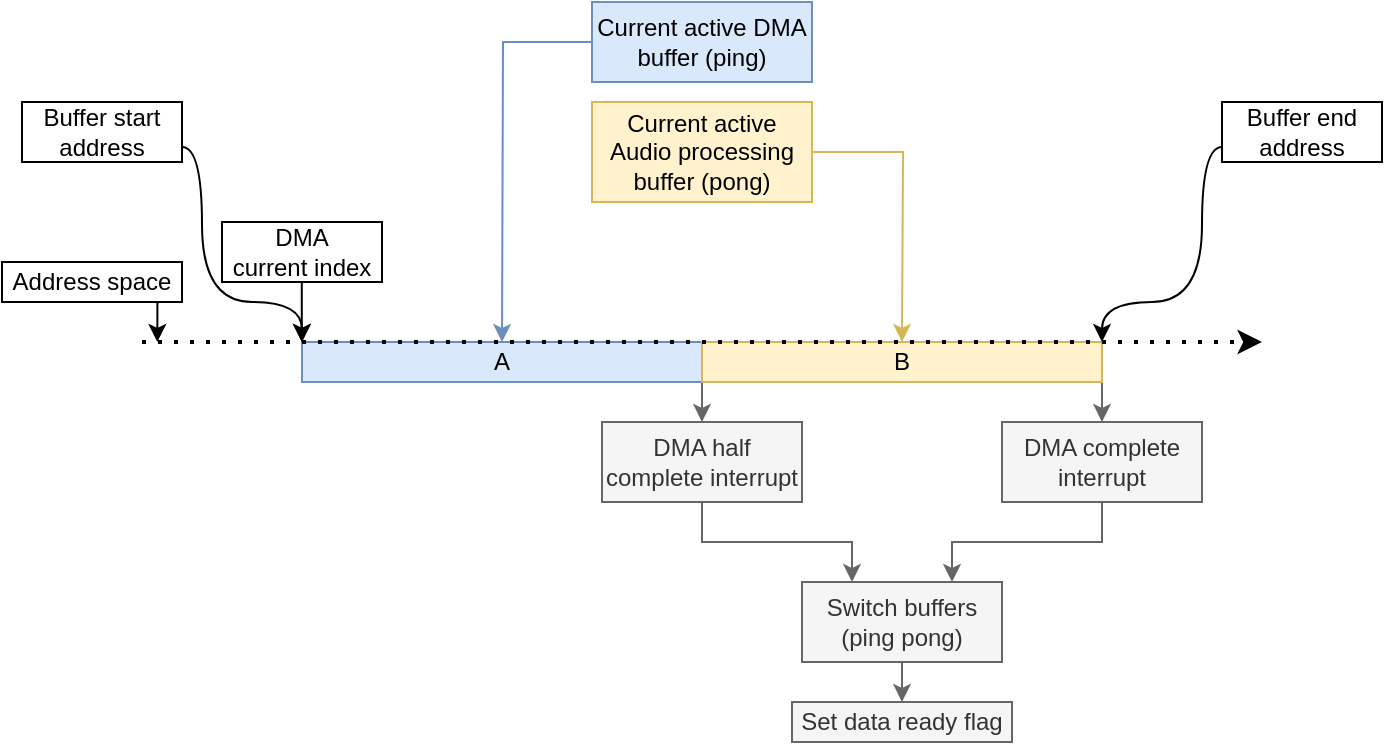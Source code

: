 <mxfile version="27.0.9">
  <diagram name="Seite-1" id="RbFRghcqbMyYufJ2pFS2">
    <mxGraphModel dx="689" dy="373" grid="1" gridSize="10" guides="1" tooltips="1" connect="1" arrows="1" fold="1" page="1" pageScale="1" pageWidth="827" pageHeight="1169" math="0" shadow="0">
      <root>
        <mxCell id="0" />
        <mxCell id="1" parent="0" />
        <mxCell id="Qk3QkM6t1ZJvP8YqAWVl-40" style="edgeStyle=orthogonalEdgeStyle;rounded=0;orthogonalLoop=1;jettySize=auto;html=1;exitX=0;exitY=0.5;exitDx=0;exitDy=0;fillColor=#dae8fc;strokeColor=#6c8ebf;" edge="1" parent="1" source="Qk3QkM6t1ZJvP8YqAWVl-17">
          <mxGeometry relative="1" as="geometry">
            <mxPoint x="300" y="200" as="targetPoint" />
          </mxGeometry>
        </mxCell>
        <mxCell id="Qk3QkM6t1ZJvP8YqAWVl-22" style="edgeStyle=orthogonalEdgeStyle;rounded=0;orthogonalLoop=1;jettySize=auto;html=1;exitX=1;exitY=1;exitDx=0;exitDy=0;entryX=0.5;entryY=0;entryDx=0;entryDy=0;fillColor=#f5f5f5;strokeColor=#666666;" edge="1" parent="1" source="Qk3QkM6t1ZJvP8YqAWVl-1" target="Qk3QkM6t1ZJvP8YqAWVl-21">
          <mxGeometry relative="1" as="geometry" />
        </mxCell>
        <mxCell id="Qk3QkM6t1ZJvP8YqAWVl-1" value="A" style="rounded=0;whiteSpace=wrap;html=1;fillColor=#dae8fc;strokeColor=#6c8ebf;" vertex="1" parent="1">
          <mxGeometry x="200" y="200" width="200" height="20" as="geometry" />
        </mxCell>
        <mxCell id="Qk3QkM6t1ZJvP8YqAWVl-32" style="edgeStyle=orthogonalEdgeStyle;rounded=0;orthogonalLoop=1;jettySize=auto;html=1;exitX=1;exitY=1;exitDx=0;exitDy=0;entryX=0.5;entryY=0;entryDx=0;entryDy=0;fillColor=#f5f5f5;strokeColor=#666666;" edge="1" parent="1" source="Qk3QkM6t1ZJvP8YqAWVl-2" target="Qk3QkM6t1ZJvP8YqAWVl-28">
          <mxGeometry relative="1" as="geometry" />
        </mxCell>
        <mxCell id="Qk3QkM6t1ZJvP8YqAWVl-2" value="B" style="rounded=0;whiteSpace=wrap;html=1;fillColor=#fff2cc;strokeColor=#d6b656;" vertex="1" parent="1">
          <mxGeometry x="400" y="200" width="200" height="20" as="geometry" />
        </mxCell>
        <mxCell id="Qk3QkM6t1ZJvP8YqAWVl-7" value="" style="group" vertex="1" connectable="0" parent="1">
          <mxGeometry x="160" y="140" width="80" height="60" as="geometry" />
        </mxCell>
        <mxCell id="Qk3QkM6t1ZJvP8YqAWVl-3" value="" style="endArrow=classic;html=1;rounded=0;" edge="1" parent="Qk3QkM6t1ZJvP8YqAWVl-7">
          <mxGeometry width="50" height="50" relative="1" as="geometry">
            <mxPoint x="39.89" y="30" as="sourcePoint" />
            <mxPoint x="39.89" y="60" as="targetPoint" />
          </mxGeometry>
        </mxCell>
        <mxCell id="Qk3QkM6t1ZJvP8YqAWVl-6" value="&lt;div&gt;DMA&lt;/div&gt;&lt;div&gt;current index&lt;/div&gt;" style="rounded=0;whiteSpace=wrap;html=1;" vertex="1" parent="Qk3QkM6t1ZJvP8YqAWVl-7">
          <mxGeometry width="80" height="30" as="geometry" />
        </mxCell>
        <mxCell id="Qk3QkM6t1ZJvP8YqAWVl-30" style="edgeStyle=orthogonalEdgeStyle;rounded=0;orthogonalLoop=1;jettySize=auto;html=1;exitX=1;exitY=0.75;exitDx=0;exitDy=0;curved=1;" edge="1" parent="1" source="Qk3QkM6t1ZJvP8YqAWVl-8">
          <mxGeometry relative="1" as="geometry">
            <mxPoint x="200" y="200" as="targetPoint" />
            <Array as="points">
              <mxPoint x="150" y="102" />
              <mxPoint x="150" y="180" />
              <mxPoint x="200" y="180" />
            </Array>
          </mxGeometry>
        </mxCell>
        <mxCell id="Qk3QkM6t1ZJvP8YqAWVl-8" value="Buffer start address" style="rounded=0;whiteSpace=wrap;html=1;" vertex="1" parent="1">
          <mxGeometry x="60" y="80" width="80" height="30" as="geometry" />
        </mxCell>
        <mxCell id="Qk3QkM6t1ZJvP8YqAWVl-31" style="edgeStyle=orthogonalEdgeStyle;rounded=0;orthogonalLoop=1;jettySize=auto;html=1;exitX=0;exitY=0.75;exitDx=0;exitDy=0;curved=1;" edge="1" parent="1" source="Qk3QkM6t1ZJvP8YqAWVl-9">
          <mxGeometry relative="1" as="geometry">
            <mxPoint x="600" y="200" as="targetPoint" />
            <Array as="points">
              <mxPoint x="650" y="102" />
              <mxPoint x="650" y="180" />
              <mxPoint x="600" y="180" />
            </Array>
          </mxGeometry>
        </mxCell>
        <mxCell id="Qk3QkM6t1ZJvP8YqAWVl-9" value="Buffer end address" style="rounded=0;whiteSpace=wrap;html=1;" vertex="1" parent="1">
          <mxGeometry x="660" y="80" width="80" height="30" as="geometry" />
        </mxCell>
        <mxCell id="Qk3QkM6t1ZJvP8YqAWVl-10" value="" style="endArrow=classic;dashed=1;html=1;dashPattern=1 3;strokeWidth=2;rounded=0;endFill=1;" edge="1" parent="1">
          <mxGeometry width="50" height="50" relative="1" as="geometry">
            <mxPoint x="120" y="200" as="sourcePoint" />
            <mxPoint x="680" y="200" as="targetPoint" />
          </mxGeometry>
        </mxCell>
        <mxCell id="Qk3QkM6t1ZJvP8YqAWVl-12" style="edgeStyle=orthogonalEdgeStyle;rounded=0;orthogonalLoop=1;jettySize=auto;html=1;exitX=0.75;exitY=1;exitDx=0;exitDy=0;" edge="1" parent="1" source="Qk3QkM6t1ZJvP8YqAWVl-11">
          <mxGeometry relative="1" as="geometry">
            <mxPoint x="127.667" y="200" as="targetPoint" />
          </mxGeometry>
        </mxCell>
        <mxCell id="Qk3QkM6t1ZJvP8YqAWVl-11" value="Address space" style="rounded=0;whiteSpace=wrap;html=1;" vertex="1" parent="1">
          <mxGeometry x="50" y="160" width="90" height="20" as="geometry" />
        </mxCell>
        <mxCell id="Qk3QkM6t1ZJvP8YqAWVl-17" value="&lt;div&gt;Current active DMA&lt;/div&gt;&lt;div&gt;buffer (ping)&lt;/div&gt;" style="rounded=0;whiteSpace=wrap;html=1;fillColor=#dae8fc;strokeColor=#6c8ebf;" vertex="1" parent="1">
          <mxGeometry x="345" y="30" width="110" height="40" as="geometry" />
        </mxCell>
        <mxCell id="Qk3QkM6t1ZJvP8YqAWVl-39" style="edgeStyle=orthogonalEdgeStyle;rounded=0;orthogonalLoop=1;jettySize=auto;html=1;exitX=1;exitY=0.5;exitDx=0;exitDy=0;fillColor=#fff2cc;strokeColor=#d6b656;" edge="1" parent="1" source="Qk3QkM6t1ZJvP8YqAWVl-19">
          <mxGeometry relative="1" as="geometry">
            <mxPoint x="500" y="200" as="targetPoint" />
          </mxGeometry>
        </mxCell>
        <mxCell id="Qk3QkM6t1ZJvP8YqAWVl-19" value="&lt;div&gt;Current active Audio processing&lt;/div&gt;&lt;div&gt;buffer (pong)&lt;/div&gt;" style="rounded=0;whiteSpace=wrap;html=1;fillColor=#fff2cc;strokeColor=#d6b656;" vertex="1" parent="1">
          <mxGeometry x="345" y="80" width="110" height="50" as="geometry" />
        </mxCell>
        <mxCell id="Qk3QkM6t1ZJvP8YqAWVl-24" style="edgeStyle=orthogonalEdgeStyle;rounded=0;orthogonalLoop=1;jettySize=auto;html=1;exitX=0.5;exitY=1;exitDx=0;exitDy=0;entryX=0.25;entryY=0;entryDx=0;entryDy=0;fillColor=#f5f5f5;strokeColor=#666666;" edge="1" parent="1" source="Qk3QkM6t1ZJvP8YqAWVl-21" target="Qk3QkM6t1ZJvP8YqAWVl-23">
          <mxGeometry relative="1" as="geometry" />
        </mxCell>
        <mxCell id="Qk3QkM6t1ZJvP8YqAWVl-21" value="DMA half complete interrupt" style="rounded=0;whiteSpace=wrap;html=1;fillColor=#f5f5f5;strokeColor=#666666;fontColor=#333333;" vertex="1" parent="1">
          <mxGeometry x="350" y="240" width="100" height="40" as="geometry" />
        </mxCell>
        <mxCell id="Qk3QkM6t1ZJvP8YqAWVl-34" style="edgeStyle=orthogonalEdgeStyle;rounded=0;orthogonalLoop=1;jettySize=auto;html=1;exitX=0.5;exitY=1;exitDx=0;exitDy=0;entryX=0.5;entryY=0;entryDx=0;entryDy=0;fillColor=#f5f5f5;strokeColor=#666666;" edge="1" parent="1" source="Qk3QkM6t1ZJvP8YqAWVl-23" target="Qk3QkM6t1ZJvP8YqAWVl-33">
          <mxGeometry relative="1" as="geometry" />
        </mxCell>
        <mxCell id="Qk3QkM6t1ZJvP8YqAWVl-23" value="&lt;div&gt;Switch buffers&lt;/div&gt;&lt;div&gt;(ping pong)&lt;/div&gt;" style="rounded=0;whiteSpace=wrap;html=1;fillColor=#f5f5f5;strokeColor=#666666;fontColor=#333333;" vertex="1" parent="1">
          <mxGeometry x="450" y="320" width="100" height="40" as="geometry" />
        </mxCell>
        <mxCell id="Qk3QkM6t1ZJvP8YqAWVl-27" style="edgeStyle=orthogonalEdgeStyle;rounded=0;orthogonalLoop=1;jettySize=auto;html=1;exitX=0.5;exitY=1;exitDx=0;exitDy=0;entryX=0.75;entryY=0;entryDx=0;entryDy=0;fillColor=#f5f5f5;strokeColor=#666666;" edge="1" parent="1" source="Qk3QkM6t1ZJvP8YqAWVl-28" target="Qk3QkM6t1ZJvP8YqAWVl-23">
          <mxGeometry relative="1" as="geometry">
            <mxPoint x="600" y="300" as="targetPoint" />
          </mxGeometry>
        </mxCell>
        <mxCell id="Qk3QkM6t1ZJvP8YqAWVl-28" value="DMA complete interrupt" style="rounded=0;whiteSpace=wrap;html=1;fillColor=#f5f5f5;strokeColor=#666666;fontColor=#333333;" vertex="1" parent="1">
          <mxGeometry x="550" y="240" width="100" height="40" as="geometry" />
        </mxCell>
        <mxCell id="Qk3QkM6t1ZJvP8YqAWVl-33" value="Set data ready flag" style="rounded=0;whiteSpace=wrap;html=1;fillColor=#f5f5f5;strokeColor=#666666;fontColor=#333333;" vertex="1" parent="1">
          <mxGeometry x="445" y="380" width="110" height="20" as="geometry" />
        </mxCell>
      </root>
    </mxGraphModel>
  </diagram>
</mxfile>
